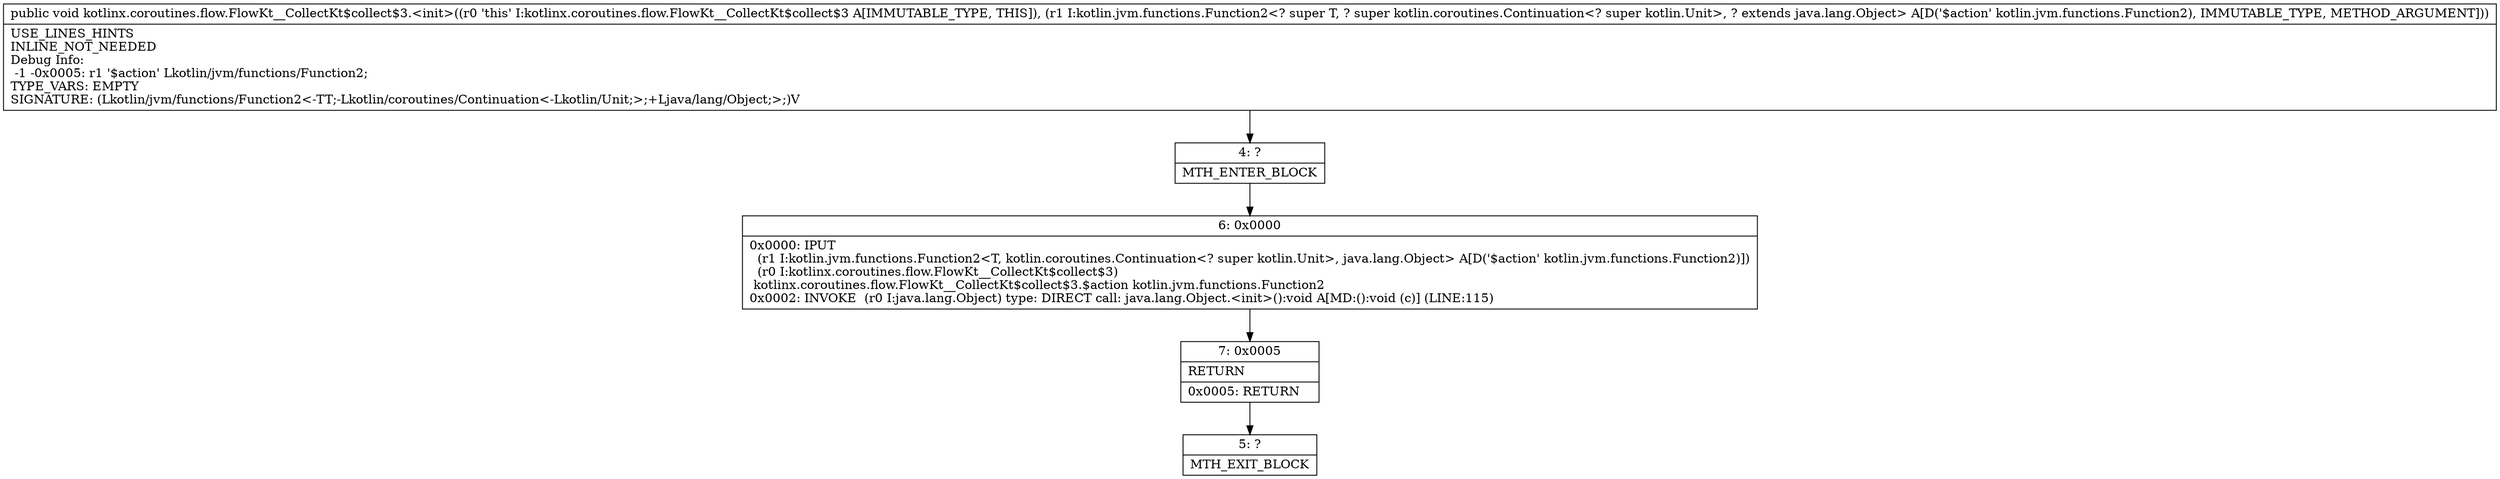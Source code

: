 digraph "CFG forkotlinx.coroutines.flow.FlowKt__CollectKt$collect$3.\<init\>(Lkotlin\/jvm\/functions\/Function2;)V" {
Node_4 [shape=record,label="{4\:\ ?|MTH_ENTER_BLOCK\l}"];
Node_6 [shape=record,label="{6\:\ 0x0000|0x0000: IPUT  \l  (r1 I:kotlin.jvm.functions.Function2\<T, kotlin.coroutines.Continuation\<? super kotlin.Unit\>, java.lang.Object\> A[D('$action' kotlin.jvm.functions.Function2)])\l  (r0 I:kotlinx.coroutines.flow.FlowKt__CollectKt$collect$3)\l kotlinx.coroutines.flow.FlowKt__CollectKt$collect$3.$action kotlin.jvm.functions.Function2 \l0x0002: INVOKE  (r0 I:java.lang.Object) type: DIRECT call: java.lang.Object.\<init\>():void A[MD:():void (c)] (LINE:115)\l}"];
Node_7 [shape=record,label="{7\:\ 0x0005|RETURN\l|0x0005: RETURN   \l}"];
Node_5 [shape=record,label="{5\:\ ?|MTH_EXIT_BLOCK\l}"];
MethodNode[shape=record,label="{public void kotlinx.coroutines.flow.FlowKt__CollectKt$collect$3.\<init\>((r0 'this' I:kotlinx.coroutines.flow.FlowKt__CollectKt$collect$3 A[IMMUTABLE_TYPE, THIS]), (r1 I:kotlin.jvm.functions.Function2\<? super T, ? super kotlin.coroutines.Continuation\<? super kotlin.Unit\>, ? extends java.lang.Object\> A[D('$action' kotlin.jvm.functions.Function2), IMMUTABLE_TYPE, METHOD_ARGUMENT]))  | USE_LINES_HINTS\lINLINE_NOT_NEEDED\lDebug Info:\l  \-1 \-0x0005: r1 '$action' Lkotlin\/jvm\/functions\/Function2;\lTYPE_VARS: EMPTY\lSIGNATURE: (Lkotlin\/jvm\/functions\/Function2\<\-TT;\-Lkotlin\/coroutines\/Continuation\<\-Lkotlin\/Unit;\>;+Ljava\/lang\/Object;\>;)V\l}"];
MethodNode -> Node_4;Node_4 -> Node_6;
Node_6 -> Node_7;
Node_7 -> Node_5;
}

